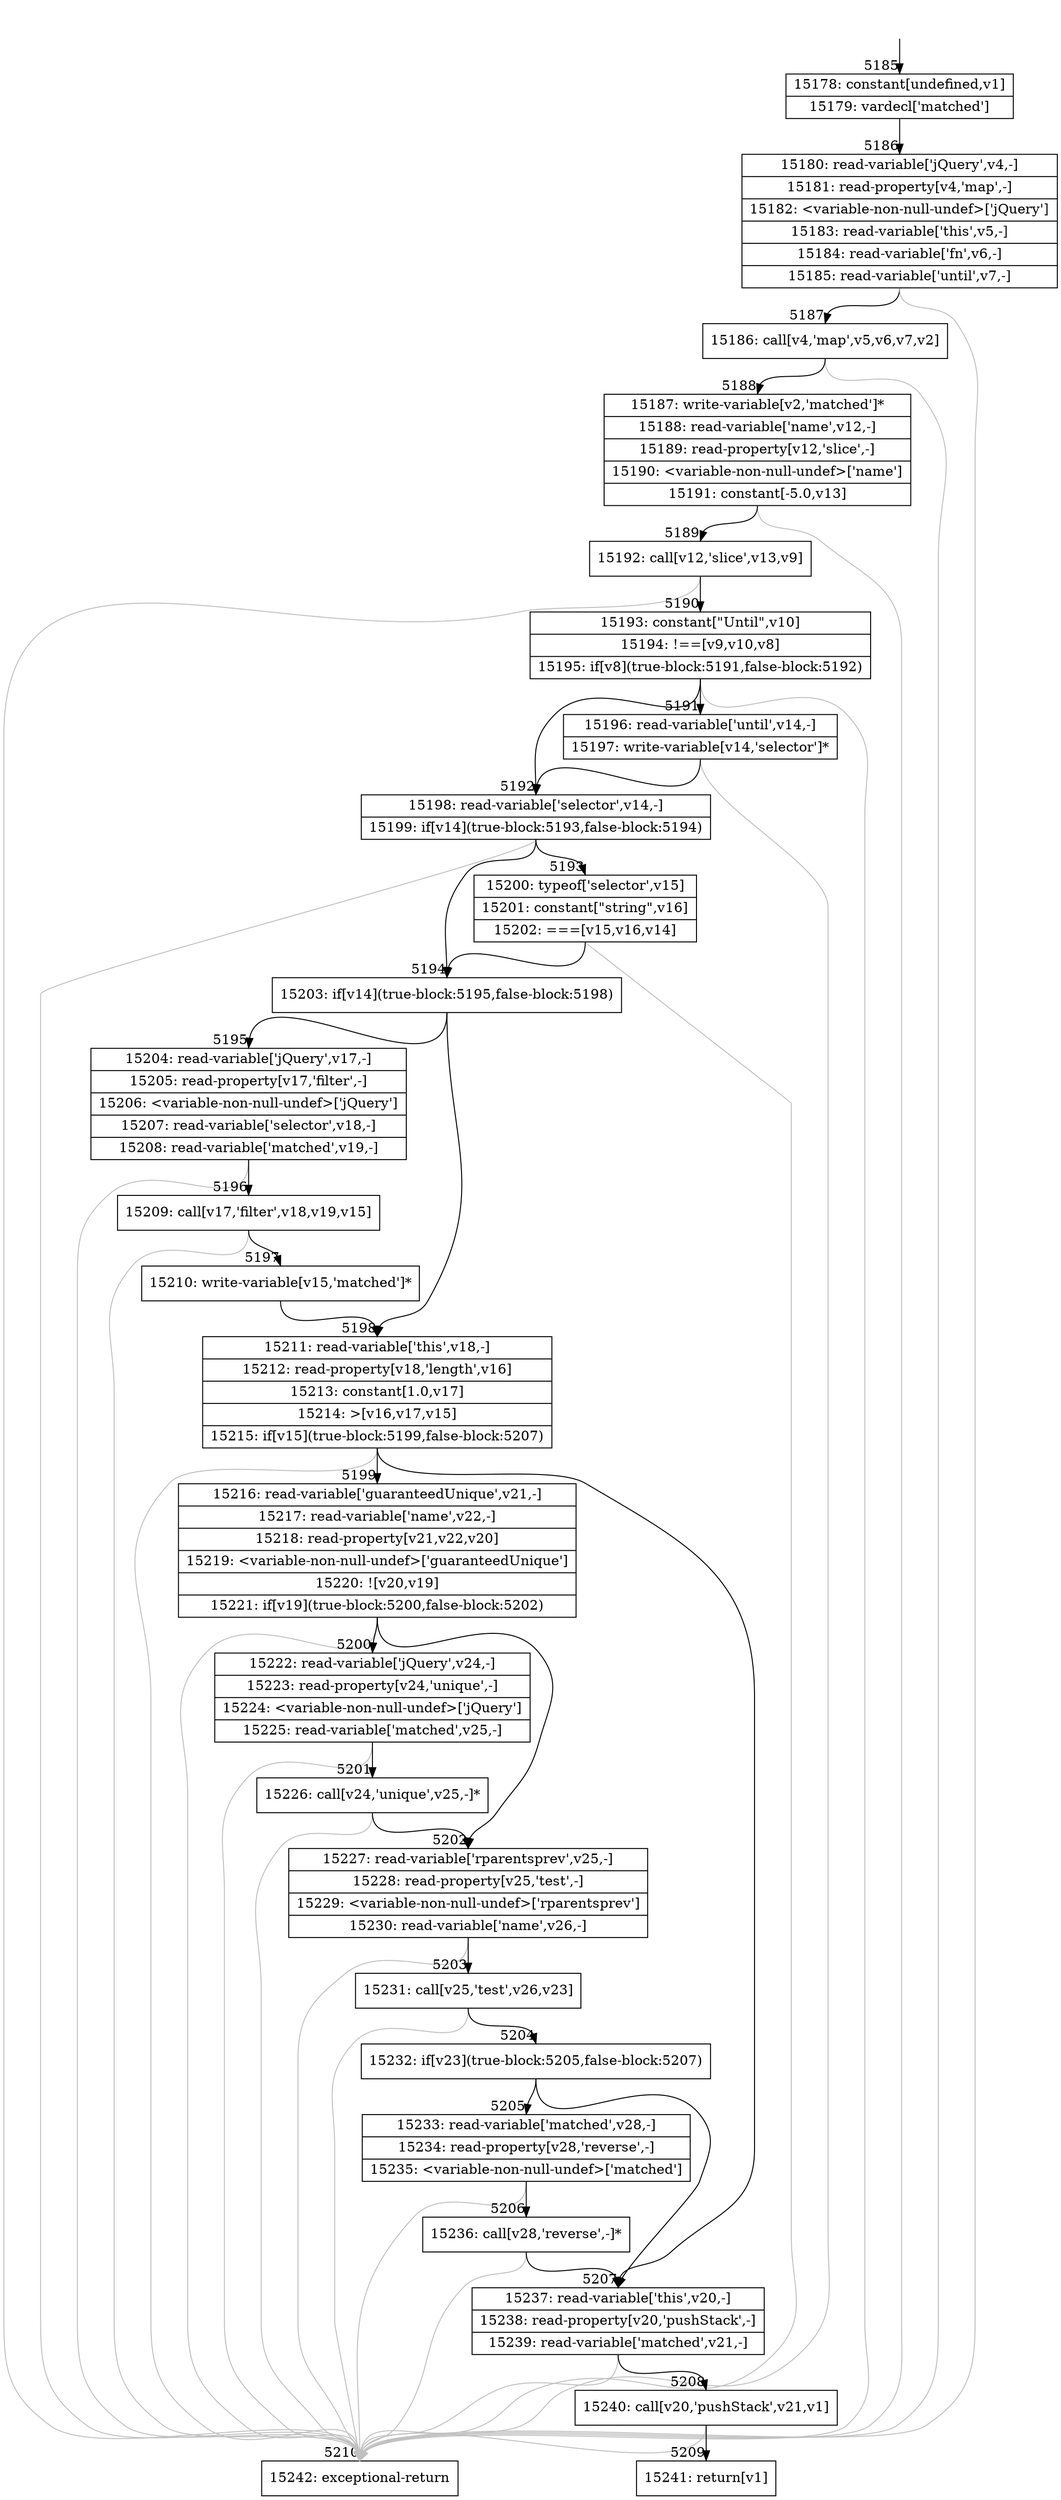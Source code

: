 digraph {
rankdir="TD"
BB_entry338[shape=none,label=""];
BB_entry338 -> BB5185 [tailport=s, headport=n, headlabel="    5185"]
BB5185 [shape=record label="{15178: constant[undefined,v1]|15179: vardecl['matched']}" ] 
BB5185 -> BB5186 [tailport=s, headport=n, headlabel="      5186"]
BB5186 [shape=record label="{15180: read-variable['jQuery',v4,-]|15181: read-property[v4,'map',-]|15182: \<variable-non-null-undef\>['jQuery']|15183: read-variable['this',v5,-]|15184: read-variable['fn',v6,-]|15185: read-variable['until',v7,-]}" ] 
BB5186 -> BB5187 [tailport=s, headport=n, headlabel="      5187"]
BB5186 -> BB5210 [tailport=s, headport=n, color=gray, headlabel="      5210"]
BB5187 [shape=record label="{15186: call[v4,'map',v5,v6,v7,v2]}" ] 
BB5187 -> BB5188 [tailport=s, headport=n, headlabel="      5188"]
BB5187 -> BB5210 [tailport=s, headport=n, color=gray]
BB5188 [shape=record label="{15187: write-variable[v2,'matched']*|15188: read-variable['name',v12,-]|15189: read-property[v12,'slice',-]|15190: \<variable-non-null-undef\>['name']|15191: constant[-5.0,v13]}" ] 
BB5188 -> BB5189 [tailport=s, headport=n, headlabel="      5189"]
BB5188 -> BB5210 [tailport=s, headport=n, color=gray]
BB5189 [shape=record label="{15192: call[v12,'slice',v13,v9]}" ] 
BB5189 -> BB5190 [tailport=s, headport=n, headlabel="      5190"]
BB5189 -> BB5210 [tailport=s, headport=n, color=gray]
BB5190 [shape=record label="{15193: constant[\"Until\",v10]|15194: !==[v9,v10,v8]|15195: if[v8](true-block:5191,false-block:5192)}" ] 
BB5190 -> BB5191 [tailport=s, headport=n, headlabel="      5191"]
BB5190 -> BB5192 [tailport=s, headport=n, headlabel="      5192"]
BB5190 -> BB5210 [tailport=s, headport=n, color=gray]
BB5191 [shape=record label="{15196: read-variable['until',v14,-]|15197: write-variable[v14,'selector']*}" ] 
BB5191 -> BB5192 [tailport=s, headport=n]
BB5191 -> BB5210 [tailport=s, headport=n, color=gray]
BB5192 [shape=record label="{15198: read-variable['selector',v14,-]|15199: if[v14](true-block:5193,false-block:5194)}" ] 
BB5192 -> BB5194 [tailport=s, headport=n, headlabel="      5194"]
BB5192 -> BB5193 [tailport=s, headport=n, headlabel="      5193"]
BB5192 -> BB5210 [tailport=s, headport=n, color=gray]
BB5193 [shape=record label="{15200: typeof['selector',v15]|15201: constant[\"string\",v16]|15202: ===[v15,v16,v14]}" ] 
BB5193 -> BB5194 [tailport=s, headport=n]
BB5193 -> BB5210 [tailport=s, headport=n, color=gray]
BB5194 [shape=record label="{15203: if[v14](true-block:5195,false-block:5198)}" ] 
BB5194 -> BB5195 [tailport=s, headport=n, headlabel="      5195"]
BB5194 -> BB5198 [tailport=s, headport=n, headlabel="      5198"]
BB5195 [shape=record label="{15204: read-variable['jQuery',v17,-]|15205: read-property[v17,'filter',-]|15206: \<variable-non-null-undef\>['jQuery']|15207: read-variable['selector',v18,-]|15208: read-variable['matched',v19,-]}" ] 
BB5195 -> BB5196 [tailport=s, headport=n, headlabel="      5196"]
BB5195 -> BB5210 [tailport=s, headport=n, color=gray]
BB5196 [shape=record label="{15209: call[v17,'filter',v18,v19,v15]}" ] 
BB5196 -> BB5197 [tailport=s, headport=n, headlabel="      5197"]
BB5196 -> BB5210 [tailport=s, headport=n, color=gray]
BB5197 [shape=record label="{15210: write-variable[v15,'matched']*}" ] 
BB5197 -> BB5198 [tailport=s, headport=n]
BB5198 [shape=record label="{15211: read-variable['this',v18,-]|15212: read-property[v18,'length',v16]|15213: constant[1.0,v17]|15214: \>[v16,v17,v15]|15215: if[v15](true-block:5199,false-block:5207)}" ] 
BB5198 -> BB5199 [tailport=s, headport=n, headlabel="      5199"]
BB5198 -> BB5207 [tailport=s, headport=n, headlabel="      5207"]
BB5198 -> BB5210 [tailport=s, headport=n, color=gray]
BB5199 [shape=record label="{15216: read-variable['guaranteedUnique',v21,-]|15217: read-variable['name',v22,-]|15218: read-property[v21,v22,v20]|15219: \<variable-non-null-undef\>['guaranteedUnique']|15220: ![v20,v19]|15221: if[v19](true-block:5200,false-block:5202)}" ] 
BB5199 -> BB5200 [tailport=s, headport=n, headlabel="      5200"]
BB5199 -> BB5202 [tailport=s, headport=n, headlabel="      5202"]
BB5199 -> BB5210 [tailport=s, headport=n, color=gray]
BB5200 [shape=record label="{15222: read-variable['jQuery',v24,-]|15223: read-property[v24,'unique',-]|15224: \<variable-non-null-undef\>['jQuery']|15225: read-variable['matched',v25,-]}" ] 
BB5200 -> BB5201 [tailport=s, headport=n, headlabel="      5201"]
BB5200 -> BB5210 [tailport=s, headport=n, color=gray]
BB5201 [shape=record label="{15226: call[v24,'unique',v25,-]*}" ] 
BB5201 -> BB5202 [tailport=s, headport=n]
BB5201 -> BB5210 [tailport=s, headport=n, color=gray]
BB5202 [shape=record label="{15227: read-variable['rparentsprev',v25,-]|15228: read-property[v25,'test',-]|15229: \<variable-non-null-undef\>['rparentsprev']|15230: read-variable['name',v26,-]}" ] 
BB5202 -> BB5203 [tailport=s, headport=n, headlabel="      5203"]
BB5202 -> BB5210 [tailport=s, headport=n, color=gray]
BB5203 [shape=record label="{15231: call[v25,'test',v26,v23]}" ] 
BB5203 -> BB5204 [tailport=s, headport=n, headlabel="      5204"]
BB5203 -> BB5210 [tailport=s, headport=n, color=gray]
BB5204 [shape=record label="{15232: if[v23](true-block:5205,false-block:5207)}" ] 
BB5204 -> BB5205 [tailport=s, headport=n, headlabel="      5205"]
BB5204 -> BB5207 [tailport=s, headport=n]
BB5205 [shape=record label="{15233: read-variable['matched',v28,-]|15234: read-property[v28,'reverse',-]|15235: \<variable-non-null-undef\>['matched']}" ] 
BB5205 -> BB5206 [tailport=s, headport=n, headlabel="      5206"]
BB5205 -> BB5210 [tailport=s, headport=n, color=gray]
BB5206 [shape=record label="{15236: call[v28,'reverse',-]*}" ] 
BB5206 -> BB5207 [tailport=s, headport=n]
BB5206 -> BB5210 [tailport=s, headport=n, color=gray]
BB5207 [shape=record label="{15237: read-variable['this',v20,-]|15238: read-property[v20,'pushStack',-]|15239: read-variable['matched',v21,-]}" ] 
BB5207 -> BB5208 [tailport=s, headport=n, headlabel="      5208"]
BB5207 -> BB5210 [tailport=s, headport=n, color=gray]
BB5208 [shape=record label="{15240: call[v20,'pushStack',v21,v1]}" ] 
BB5208 -> BB5209 [tailport=s, headport=n, headlabel="      5209"]
BB5208 -> BB5210 [tailport=s, headport=n, color=gray]
BB5209 [shape=record label="{15241: return[v1]}" ] 
BB5210 [shape=record label="{15242: exceptional-return}" ] 
}
